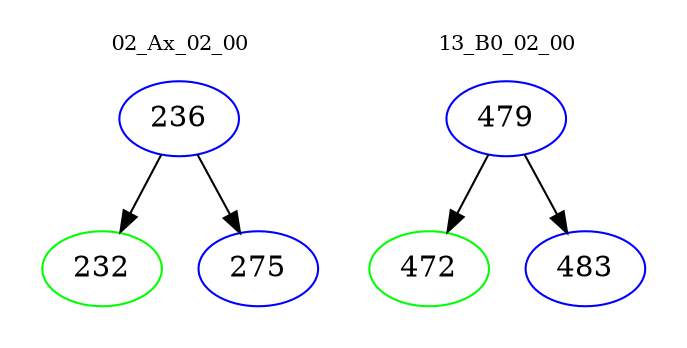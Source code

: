digraph{
subgraph cluster_0 {
color = white
label = "02_Ax_02_00";
fontsize=10;
T0_236 [label="236", color="blue"]
T0_236 -> T0_232 [color="black"]
T0_232 [label="232", color="green"]
T0_236 -> T0_275 [color="black"]
T0_275 [label="275", color="blue"]
}
subgraph cluster_1 {
color = white
label = "13_B0_02_00";
fontsize=10;
T1_479 [label="479", color="blue"]
T1_479 -> T1_472 [color="black"]
T1_472 [label="472", color="green"]
T1_479 -> T1_483 [color="black"]
T1_483 [label="483", color="blue"]
}
}
